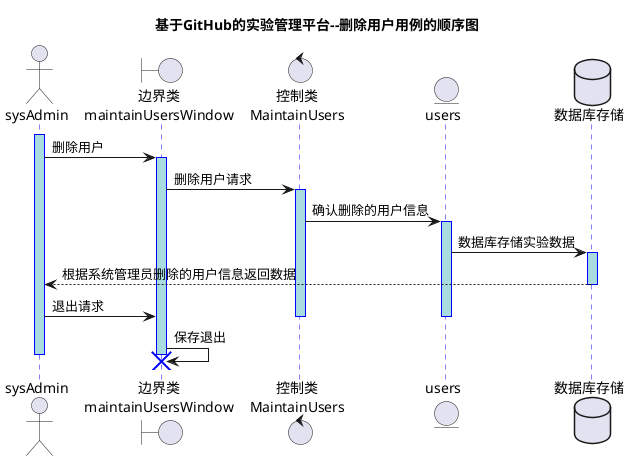 @startuml
title 基于GitHub的实验管理平台--删除用户用例的顺序图
actor sysAdmin as SA
boundary "边界类\nmaintainUsersWindow" as MUW
control "控制类\nMaintainUsers" as MU
entity users as U
database 数据库存储 as SH

activate SA
SA -> MUW: 删除用户
activate MUW
MUW -> MU: 删除用户请求
activate MU
MU -> U: 确认删除的用户信息
activate U
U -> SH: 数据库存储实验数据
activate SH
SH --> SA:根据系统管理员删除的用户信息返回数据
deactivate SH

SA -> MUW: 退出请求
deactivate U
deactivate MU
MUW -> MUW: 保存退出
deactivate SA
destroy MUW

skinparam sequence {
	ArrowColor DeepSkyBlue
	ActorBorderColor DeepSkyBlue
	LifeLineBorderColor blue
	LifeLineBackgroundColor #A9DCDF

	ParticipantBorderColor DeepSkyBlue
	ParticipantBackgroundColor DodgerBlue
	ParticipantFontName Impact
	ParticipantFontSize 17
	ParticipantFontColor #A9DCDF

	ActorBackgroundColor aqua
	ActorFontSize 17
	ActorFontName Aapex
}

@enduml